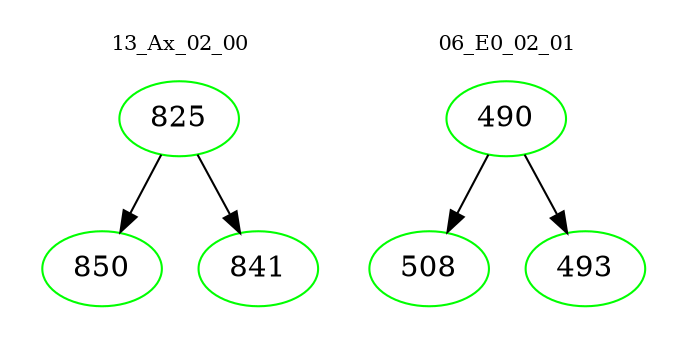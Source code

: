 digraph{
subgraph cluster_0 {
color = white
label = "13_Ax_02_00";
fontsize=10;
T0_825 [label="825", color="green"]
T0_825 -> T0_850 [color="black"]
T0_850 [label="850", color="green"]
T0_825 -> T0_841 [color="black"]
T0_841 [label="841", color="green"]
}
subgraph cluster_1 {
color = white
label = "06_E0_02_01";
fontsize=10;
T1_490 [label="490", color="green"]
T1_490 -> T1_508 [color="black"]
T1_508 [label="508", color="green"]
T1_490 -> T1_493 [color="black"]
T1_493 [label="493", color="green"]
}
}
